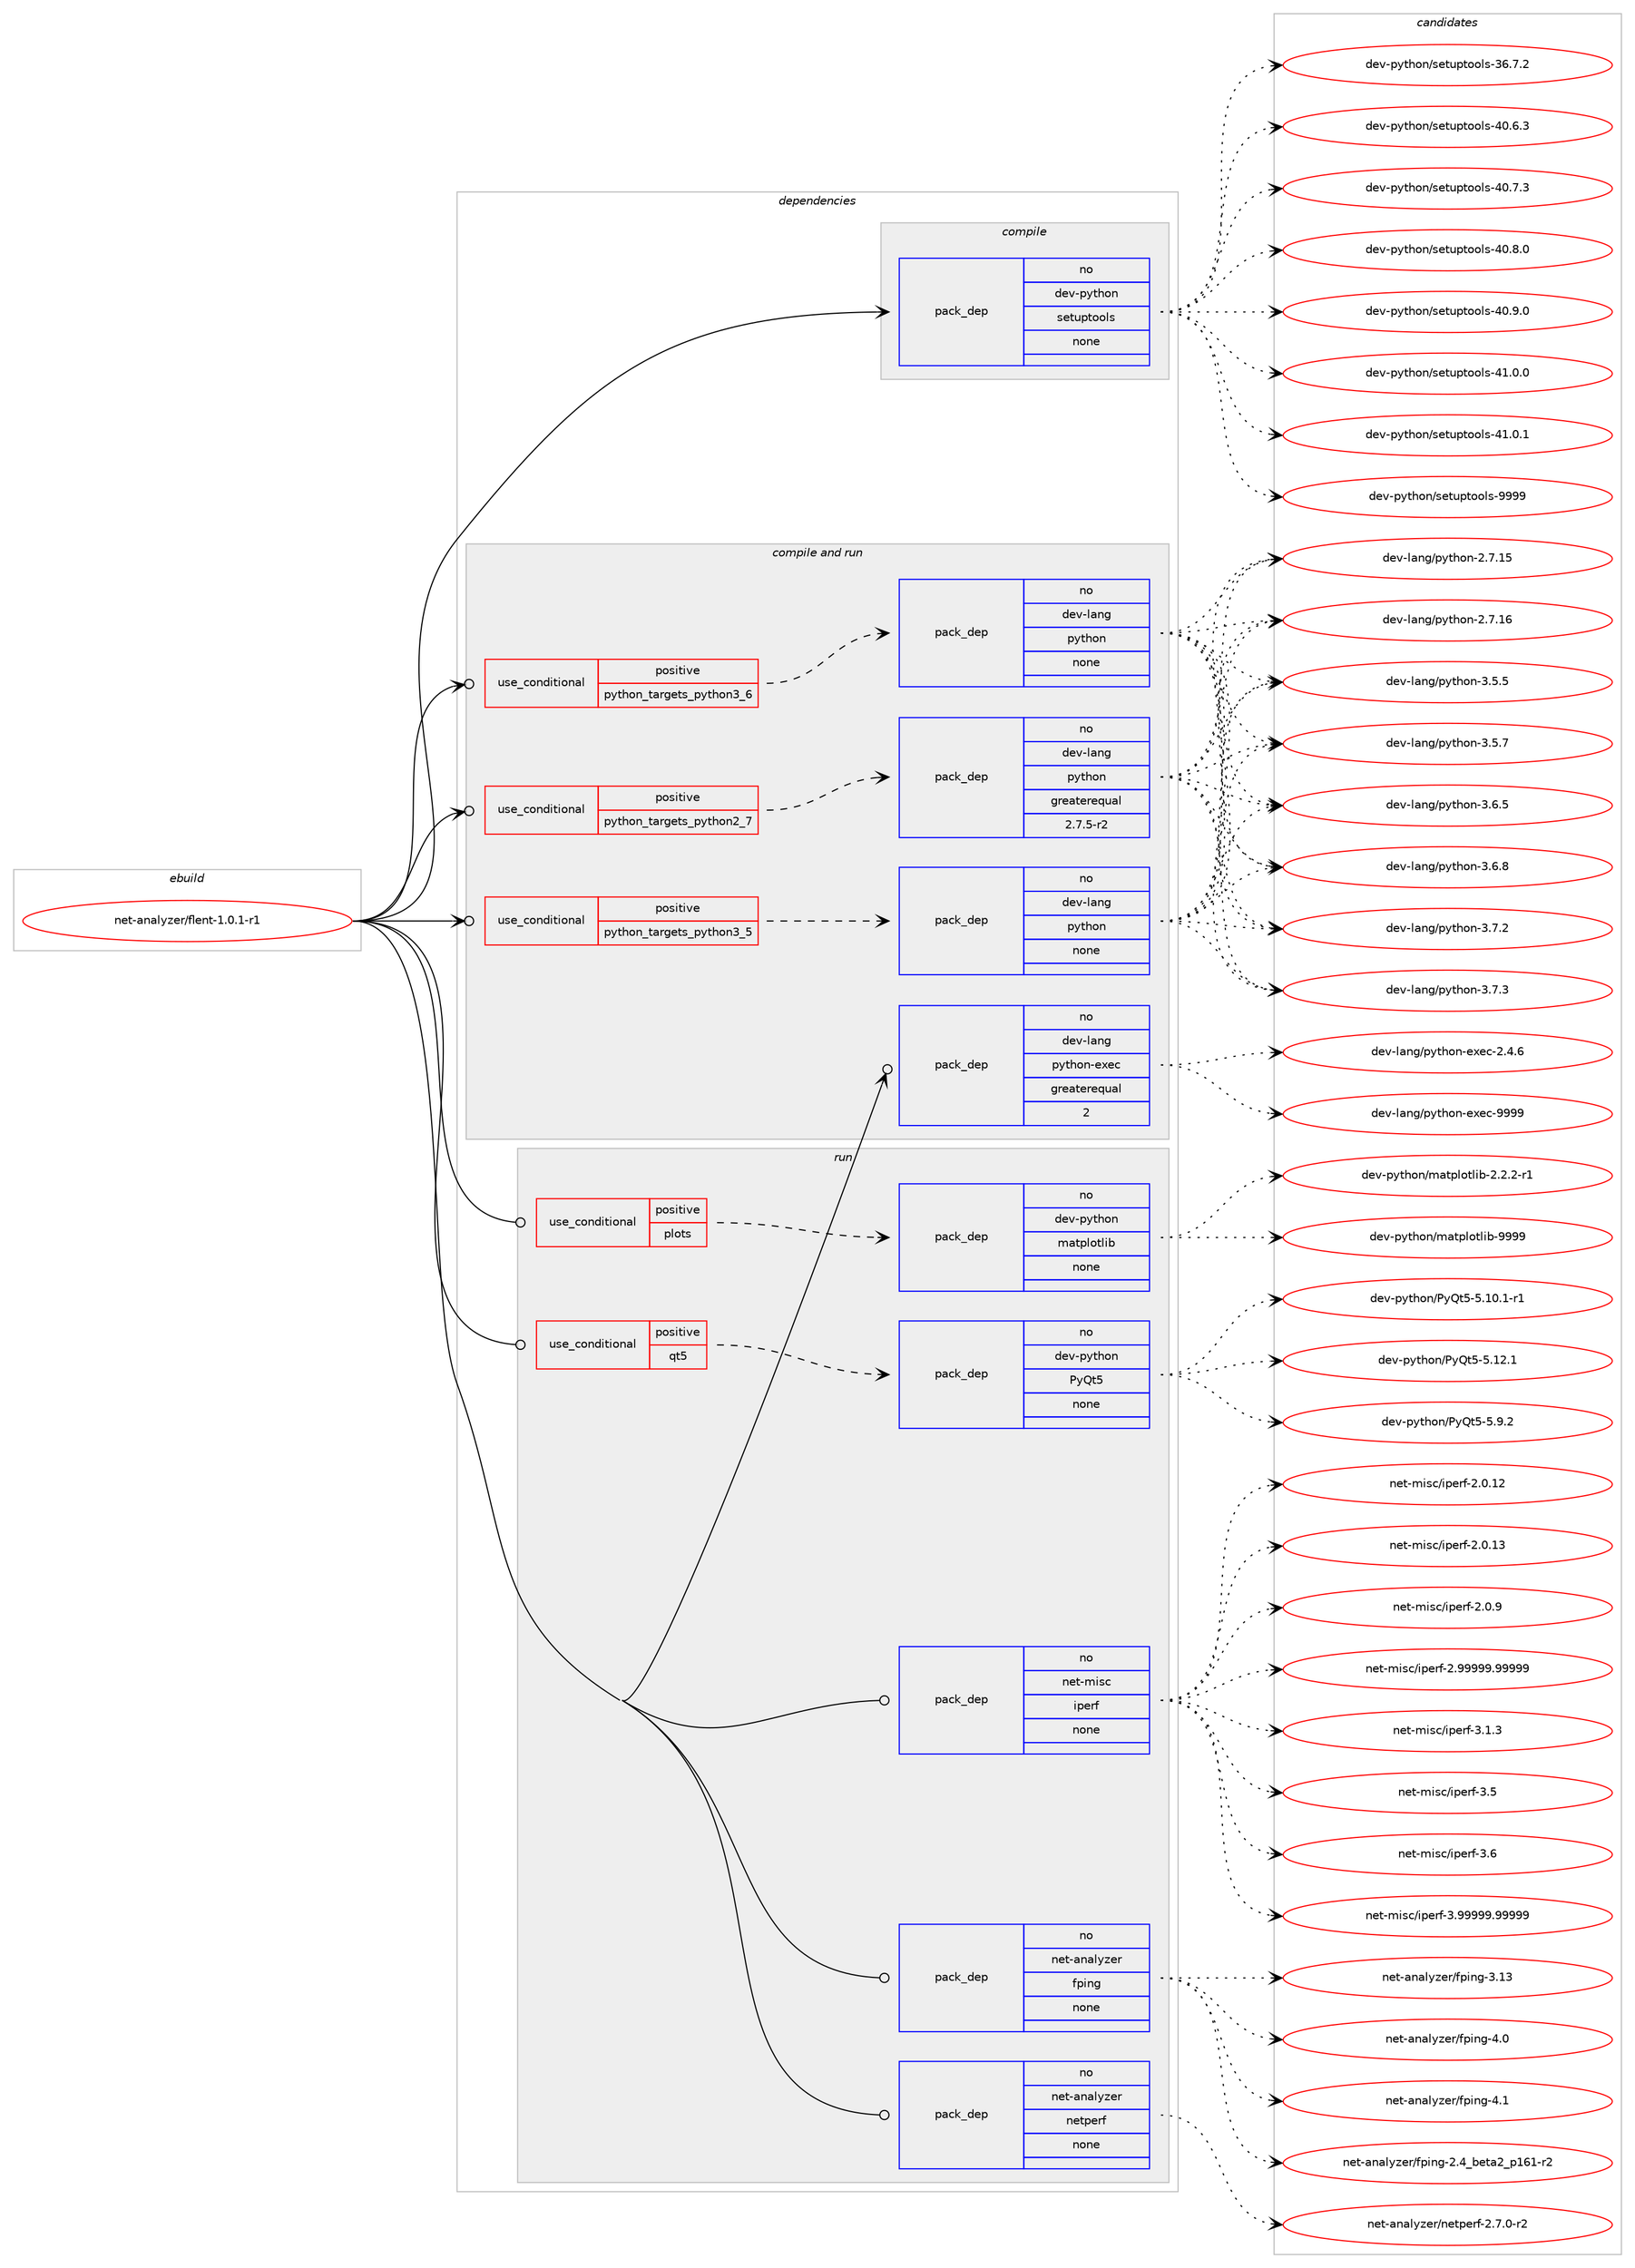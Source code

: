 digraph prolog {

# *************
# Graph options
# *************

newrank=true;
concentrate=true;
compound=true;
graph [rankdir=LR,fontname=Helvetica,fontsize=10,ranksep=1.5];#, ranksep=2.5, nodesep=0.2];
edge  [arrowhead=vee];
node  [fontname=Helvetica,fontsize=10];

# **********
# The ebuild
# **********

subgraph cluster_leftcol {
color=gray;
rank=same;
label=<<i>ebuild</i>>;
id [label="net-analyzer/flent-1.0.1-r1", color=red, width=4, href="../net-analyzer/flent-1.0.1-r1.svg"];
}

# ****************
# The dependencies
# ****************

subgraph cluster_midcol {
color=gray;
label=<<i>dependencies</i>>;
subgraph cluster_compile {
fillcolor="#eeeeee";
style=filled;
label=<<i>compile</i>>;
subgraph pack776 {
dependency856 [label=<<TABLE BORDER="0" CELLBORDER="1" CELLSPACING="0" CELLPADDING="4" WIDTH="220"><TR><TD ROWSPAN="6" CELLPADDING="30">pack_dep</TD></TR><TR><TD WIDTH="110">no</TD></TR><TR><TD>dev-python</TD></TR><TR><TD>setuptools</TD></TR><TR><TD>none</TD></TR><TR><TD></TD></TR></TABLE>>, shape=none, color=blue];
}
id:e -> dependency856:w [weight=20,style="solid",arrowhead="vee"];
}
subgraph cluster_compileandrun {
fillcolor="#eeeeee";
style=filled;
label=<<i>compile and run</i>>;
subgraph cond68 {
dependency857 [label=<<TABLE BORDER="0" CELLBORDER="1" CELLSPACING="0" CELLPADDING="4"><TR><TD ROWSPAN="3" CELLPADDING="10">use_conditional</TD></TR><TR><TD>positive</TD></TR><TR><TD>python_targets_python2_7</TD></TR></TABLE>>, shape=none, color=red];
subgraph pack777 {
dependency858 [label=<<TABLE BORDER="0" CELLBORDER="1" CELLSPACING="0" CELLPADDING="4" WIDTH="220"><TR><TD ROWSPAN="6" CELLPADDING="30">pack_dep</TD></TR><TR><TD WIDTH="110">no</TD></TR><TR><TD>dev-lang</TD></TR><TR><TD>python</TD></TR><TR><TD>greaterequal</TD></TR><TR><TD>2.7.5-r2</TD></TR></TABLE>>, shape=none, color=blue];
}
dependency857:e -> dependency858:w [weight=20,style="dashed",arrowhead="vee"];
}
id:e -> dependency857:w [weight=20,style="solid",arrowhead="odotvee"];
subgraph cond69 {
dependency859 [label=<<TABLE BORDER="0" CELLBORDER="1" CELLSPACING="0" CELLPADDING="4"><TR><TD ROWSPAN="3" CELLPADDING="10">use_conditional</TD></TR><TR><TD>positive</TD></TR><TR><TD>python_targets_python3_5</TD></TR></TABLE>>, shape=none, color=red];
subgraph pack778 {
dependency860 [label=<<TABLE BORDER="0" CELLBORDER="1" CELLSPACING="0" CELLPADDING="4" WIDTH="220"><TR><TD ROWSPAN="6" CELLPADDING="30">pack_dep</TD></TR><TR><TD WIDTH="110">no</TD></TR><TR><TD>dev-lang</TD></TR><TR><TD>python</TD></TR><TR><TD>none</TD></TR><TR><TD></TD></TR></TABLE>>, shape=none, color=blue];
}
dependency859:e -> dependency860:w [weight=20,style="dashed",arrowhead="vee"];
}
id:e -> dependency859:w [weight=20,style="solid",arrowhead="odotvee"];
subgraph cond70 {
dependency861 [label=<<TABLE BORDER="0" CELLBORDER="1" CELLSPACING="0" CELLPADDING="4"><TR><TD ROWSPAN="3" CELLPADDING="10">use_conditional</TD></TR><TR><TD>positive</TD></TR><TR><TD>python_targets_python3_6</TD></TR></TABLE>>, shape=none, color=red];
subgraph pack779 {
dependency862 [label=<<TABLE BORDER="0" CELLBORDER="1" CELLSPACING="0" CELLPADDING="4" WIDTH="220"><TR><TD ROWSPAN="6" CELLPADDING="30">pack_dep</TD></TR><TR><TD WIDTH="110">no</TD></TR><TR><TD>dev-lang</TD></TR><TR><TD>python</TD></TR><TR><TD>none</TD></TR><TR><TD></TD></TR></TABLE>>, shape=none, color=blue];
}
dependency861:e -> dependency862:w [weight=20,style="dashed",arrowhead="vee"];
}
id:e -> dependency861:w [weight=20,style="solid",arrowhead="odotvee"];
subgraph pack780 {
dependency863 [label=<<TABLE BORDER="0" CELLBORDER="1" CELLSPACING="0" CELLPADDING="4" WIDTH="220"><TR><TD ROWSPAN="6" CELLPADDING="30">pack_dep</TD></TR><TR><TD WIDTH="110">no</TD></TR><TR><TD>dev-lang</TD></TR><TR><TD>python-exec</TD></TR><TR><TD>greaterequal</TD></TR><TR><TD>2</TD></TR></TABLE>>, shape=none, color=blue];
}
id:e -> dependency863:w [weight=20,style="solid",arrowhead="odotvee"];
}
subgraph cluster_run {
fillcolor="#eeeeee";
style=filled;
label=<<i>run</i>>;
subgraph cond71 {
dependency864 [label=<<TABLE BORDER="0" CELLBORDER="1" CELLSPACING="0" CELLPADDING="4"><TR><TD ROWSPAN="3" CELLPADDING="10">use_conditional</TD></TR><TR><TD>positive</TD></TR><TR><TD>plots</TD></TR></TABLE>>, shape=none, color=red];
subgraph pack781 {
dependency865 [label=<<TABLE BORDER="0" CELLBORDER="1" CELLSPACING="0" CELLPADDING="4" WIDTH="220"><TR><TD ROWSPAN="6" CELLPADDING="30">pack_dep</TD></TR><TR><TD WIDTH="110">no</TD></TR><TR><TD>dev-python</TD></TR><TR><TD>matplotlib</TD></TR><TR><TD>none</TD></TR><TR><TD></TD></TR></TABLE>>, shape=none, color=blue];
}
dependency864:e -> dependency865:w [weight=20,style="dashed",arrowhead="vee"];
}
id:e -> dependency864:w [weight=20,style="solid",arrowhead="odot"];
subgraph cond72 {
dependency866 [label=<<TABLE BORDER="0" CELLBORDER="1" CELLSPACING="0" CELLPADDING="4"><TR><TD ROWSPAN="3" CELLPADDING="10">use_conditional</TD></TR><TR><TD>positive</TD></TR><TR><TD>qt5</TD></TR></TABLE>>, shape=none, color=red];
subgraph pack782 {
dependency867 [label=<<TABLE BORDER="0" CELLBORDER="1" CELLSPACING="0" CELLPADDING="4" WIDTH="220"><TR><TD ROWSPAN="6" CELLPADDING="30">pack_dep</TD></TR><TR><TD WIDTH="110">no</TD></TR><TR><TD>dev-python</TD></TR><TR><TD>PyQt5</TD></TR><TR><TD>none</TD></TR><TR><TD></TD></TR></TABLE>>, shape=none, color=blue];
}
dependency866:e -> dependency867:w [weight=20,style="dashed",arrowhead="vee"];
}
id:e -> dependency866:w [weight=20,style="solid",arrowhead="odot"];
subgraph pack783 {
dependency868 [label=<<TABLE BORDER="0" CELLBORDER="1" CELLSPACING="0" CELLPADDING="4" WIDTH="220"><TR><TD ROWSPAN="6" CELLPADDING="30">pack_dep</TD></TR><TR><TD WIDTH="110">no</TD></TR><TR><TD>net-analyzer</TD></TR><TR><TD>fping</TD></TR><TR><TD>none</TD></TR><TR><TD></TD></TR></TABLE>>, shape=none, color=blue];
}
id:e -> dependency868:w [weight=20,style="solid",arrowhead="odot"];
subgraph pack784 {
dependency869 [label=<<TABLE BORDER="0" CELLBORDER="1" CELLSPACING="0" CELLPADDING="4" WIDTH="220"><TR><TD ROWSPAN="6" CELLPADDING="30">pack_dep</TD></TR><TR><TD WIDTH="110">no</TD></TR><TR><TD>net-analyzer</TD></TR><TR><TD>netperf</TD></TR><TR><TD>none</TD></TR><TR><TD></TD></TR></TABLE>>, shape=none, color=blue];
}
id:e -> dependency869:w [weight=20,style="solid",arrowhead="odot"];
subgraph pack785 {
dependency870 [label=<<TABLE BORDER="0" CELLBORDER="1" CELLSPACING="0" CELLPADDING="4" WIDTH="220"><TR><TD ROWSPAN="6" CELLPADDING="30">pack_dep</TD></TR><TR><TD WIDTH="110">no</TD></TR><TR><TD>net-misc</TD></TR><TR><TD>iperf</TD></TR><TR><TD>none</TD></TR><TR><TD></TD></TR></TABLE>>, shape=none, color=blue];
}
id:e -> dependency870:w [weight=20,style="solid",arrowhead="odot"];
}
}

# **************
# The candidates
# **************

subgraph cluster_choices {
rank=same;
color=gray;
label=<<i>candidates</i>>;

subgraph choice776 {
color=black;
nodesep=1;
choice100101118451121211161041111104711510111611711211611111110811545515446554650 [label="dev-python/setuptools-36.7.2", color=red, width=4,href="../dev-python/setuptools-36.7.2.svg"];
choice100101118451121211161041111104711510111611711211611111110811545524846544651 [label="dev-python/setuptools-40.6.3", color=red, width=4,href="../dev-python/setuptools-40.6.3.svg"];
choice100101118451121211161041111104711510111611711211611111110811545524846554651 [label="dev-python/setuptools-40.7.3", color=red, width=4,href="../dev-python/setuptools-40.7.3.svg"];
choice100101118451121211161041111104711510111611711211611111110811545524846564648 [label="dev-python/setuptools-40.8.0", color=red, width=4,href="../dev-python/setuptools-40.8.0.svg"];
choice100101118451121211161041111104711510111611711211611111110811545524846574648 [label="dev-python/setuptools-40.9.0", color=red, width=4,href="../dev-python/setuptools-40.9.0.svg"];
choice100101118451121211161041111104711510111611711211611111110811545524946484648 [label="dev-python/setuptools-41.0.0", color=red, width=4,href="../dev-python/setuptools-41.0.0.svg"];
choice100101118451121211161041111104711510111611711211611111110811545524946484649 [label="dev-python/setuptools-41.0.1", color=red, width=4,href="../dev-python/setuptools-41.0.1.svg"];
choice10010111845112121116104111110471151011161171121161111111081154557575757 [label="dev-python/setuptools-9999", color=red, width=4,href="../dev-python/setuptools-9999.svg"];
dependency856:e -> choice100101118451121211161041111104711510111611711211611111110811545515446554650:w [style=dotted,weight="100"];
dependency856:e -> choice100101118451121211161041111104711510111611711211611111110811545524846544651:w [style=dotted,weight="100"];
dependency856:e -> choice100101118451121211161041111104711510111611711211611111110811545524846554651:w [style=dotted,weight="100"];
dependency856:e -> choice100101118451121211161041111104711510111611711211611111110811545524846564648:w [style=dotted,weight="100"];
dependency856:e -> choice100101118451121211161041111104711510111611711211611111110811545524846574648:w [style=dotted,weight="100"];
dependency856:e -> choice100101118451121211161041111104711510111611711211611111110811545524946484648:w [style=dotted,weight="100"];
dependency856:e -> choice100101118451121211161041111104711510111611711211611111110811545524946484649:w [style=dotted,weight="100"];
dependency856:e -> choice10010111845112121116104111110471151011161171121161111111081154557575757:w [style=dotted,weight="100"];
}
subgraph choice777 {
color=black;
nodesep=1;
choice10010111845108971101034711212111610411111045504655464953 [label="dev-lang/python-2.7.15", color=red, width=4,href="../dev-lang/python-2.7.15.svg"];
choice10010111845108971101034711212111610411111045504655464954 [label="dev-lang/python-2.7.16", color=red, width=4,href="../dev-lang/python-2.7.16.svg"];
choice100101118451089711010347112121116104111110455146534653 [label="dev-lang/python-3.5.5", color=red, width=4,href="../dev-lang/python-3.5.5.svg"];
choice100101118451089711010347112121116104111110455146534655 [label="dev-lang/python-3.5.7", color=red, width=4,href="../dev-lang/python-3.5.7.svg"];
choice100101118451089711010347112121116104111110455146544653 [label="dev-lang/python-3.6.5", color=red, width=4,href="../dev-lang/python-3.6.5.svg"];
choice100101118451089711010347112121116104111110455146544656 [label="dev-lang/python-3.6.8", color=red, width=4,href="../dev-lang/python-3.6.8.svg"];
choice100101118451089711010347112121116104111110455146554650 [label="dev-lang/python-3.7.2", color=red, width=4,href="../dev-lang/python-3.7.2.svg"];
choice100101118451089711010347112121116104111110455146554651 [label="dev-lang/python-3.7.3", color=red, width=4,href="../dev-lang/python-3.7.3.svg"];
dependency858:e -> choice10010111845108971101034711212111610411111045504655464953:w [style=dotted,weight="100"];
dependency858:e -> choice10010111845108971101034711212111610411111045504655464954:w [style=dotted,weight="100"];
dependency858:e -> choice100101118451089711010347112121116104111110455146534653:w [style=dotted,weight="100"];
dependency858:e -> choice100101118451089711010347112121116104111110455146534655:w [style=dotted,weight="100"];
dependency858:e -> choice100101118451089711010347112121116104111110455146544653:w [style=dotted,weight="100"];
dependency858:e -> choice100101118451089711010347112121116104111110455146544656:w [style=dotted,weight="100"];
dependency858:e -> choice100101118451089711010347112121116104111110455146554650:w [style=dotted,weight="100"];
dependency858:e -> choice100101118451089711010347112121116104111110455146554651:w [style=dotted,weight="100"];
}
subgraph choice778 {
color=black;
nodesep=1;
choice10010111845108971101034711212111610411111045504655464953 [label="dev-lang/python-2.7.15", color=red, width=4,href="../dev-lang/python-2.7.15.svg"];
choice10010111845108971101034711212111610411111045504655464954 [label="dev-lang/python-2.7.16", color=red, width=4,href="../dev-lang/python-2.7.16.svg"];
choice100101118451089711010347112121116104111110455146534653 [label="dev-lang/python-3.5.5", color=red, width=4,href="../dev-lang/python-3.5.5.svg"];
choice100101118451089711010347112121116104111110455146534655 [label="dev-lang/python-3.5.7", color=red, width=4,href="../dev-lang/python-3.5.7.svg"];
choice100101118451089711010347112121116104111110455146544653 [label="dev-lang/python-3.6.5", color=red, width=4,href="../dev-lang/python-3.6.5.svg"];
choice100101118451089711010347112121116104111110455146544656 [label="dev-lang/python-3.6.8", color=red, width=4,href="../dev-lang/python-3.6.8.svg"];
choice100101118451089711010347112121116104111110455146554650 [label="dev-lang/python-3.7.2", color=red, width=4,href="../dev-lang/python-3.7.2.svg"];
choice100101118451089711010347112121116104111110455146554651 [label="dev-lang/python-3.7.3", color=red, width=4,href="../dev-lang/python-3.7.3.svg"];
dependency860:e -> choice10010111845108971101034711212111610411111045504655464953:w [style=dotted,weight="100"];
dependency860:e -> choice10010111845108971101034711212111610411111045504655464954:w [style=dotted,weight="100"];
dependency860:e -> choice100101118451089711010347112121116104111110455146534653:w [style=dotted,weight="100"];
dependency860:e -> choice100101118451089711010347112121116104111110455146534655:w [style=dotted,weight="100"];
dependency860:e -> choice100101118451089711010347112121116104111110455146544653:w [style=dotted,weight="100"];
dependency860:e -> choice100101118451089711010347112121116104111110455146544656:w [style=dotted,weight="100"];
dependency860:e -> choice100101118451089711010347112121116104111110455146554650:w [style=dotted,weight="100"];
dependency860:e -> choice100101118451089711010347112121116104111110455146554651:w [style=dotted,weight="100"];
}
subgraph choice779 {
color=black;
nodesep=1;
choice10010111845108971101034711212111610411111045504655464953 [label="dev-lang/python-2.7.15", color=red, width=4,href="../dev-lang/python-2.7.15.svg"];
choice10010111845108971101034711212111610411111045504655464954 [label="dev-lang/python-2.7.16", color=red, width=4,href="../dev-lang/python-2.7.16.svg"];
choice100101118451089711010347112121116104111110455146534653 [label="dev-lang/python-3.5.5", color=red, width=4,href="../dev-lang/python-3.5.5.svg"];
choice100101118451089711010347112121116104111110455146534655 [label="dev-lang/python-3.5.7", color=red, width=4,href="../dev-lang/python-3.5.7.svg"];
choice100101118451089711010347112121116104111110455146544653 [label="dev-lang/python-3.6.5", color=red, width=4,href="../dev-lang/python-3.6.5.svg"];
choice100101118451089711010347112121116104111110455146544656 [label="dev-lang/python-3.6.8", color=red, width=4,href="../dev-lang/python-3.6.8.svg"];
choice100101118451089711010347112121116104111110455146554650 [label="dev-lang/python-3.7.2", color=red, width=4,href="../dev-lang/python-3.7.2.svg"];
choice100101118451089711010347112121116104111110455146554651 [label="dev-lang/python-3.7.3", color=red, width=4,href="../dev-lang/python-3.7.3.svg"];
dependency862:e -> choice10010111845108971101034711212111610411111045504655464953:w [style=dotted,weight="100"];
dependency862:e -> choice10010111845108971101034711212111610411111045504655464954:w [style=dotted,weight="100"];
dependency862:e -> choice100101118451089711010347112121116104111110455146534653:w [style=dotted,weight="100"];
dependency862:e -> choice100101118451089711010347112121116104111110455146534655:w [style=dotted,weight="100"];
dependency862:e -> choice100101118451089711010347112121116104111110455146544653:w [style=dotted,weight="100"];
dependency862:e -> choice100101118451089711010347112121116104111110455146544656:w [style=dotted,weight="100"];
dependency862:e -> choice100101118451089711010347112121116104111110455146554650:w [style=dotted,weight="100"];
dependency862:e -> choice100101118451089711010347112121116104111110455146554651:w [style=dotted,weight="100"];
}
subgraph choice780 {
color=black;
nodesep=1;
choice1001011184510897110103471121211161041111104510112010199455046524654 [label="dev-lang/python-exec-2.4.6", color=red, width=4,href="../dev-lang/python-exec-2.4.6.svg"];
choice10010111845108971101034711212111610411111045101120101994557575757 [label="dev-lang/python-exec-9999", color=red, width=4,href="../dev-lang/python-exec-9999.svg"];
dependency863:e -> choice1001011184510897110103471121211161041111104510112010199455046524654:w [style=dotted,weight="100"];
dependency863:e -> choice10010111845108971101034711212111610411111045101120101994557575757:w [style=dotted,weight="100"];
}
subgraph choice781 {
color=black;
nodesep=1;
choice100101118451121211161041111104710997116112108111116108105984550465046504511449 [label="dev-python/matplotlib-2.2.2-r1", color=red, width=4,href="../dev-python/matplotlib-2.2.2-r1.svg"];
choice100101118451121211161041111104710997116112108111116108105984557575757 [label="dev-python/matplotlib-9999", color=red, width=4,href="../dev-python/matplotlib-9999.svg"];
dependency865:e -> choice100101118451121211161041111104710997116112108111116108105984550465046504511449:w [style=dotted,weight="100"];
dependency865:e -> choice100101118451121211161041111104710997116112108111116108105984557575757:w [style=dotted,weight="100"];
}
subgraph choice782 {
color=black;
nodesep=1;
choice1001011184511212111610411111047801218111653455346494846494511449 [label="dev-python/PyQt5-5.10.1-r1", color=red, width=4,href="../dev-python/PyQt5-5.10.1-r1.svg"];
choice100101118451121211161041111104780121811165345534649504649 [label="dev-python/PyQt5-5.12.1", color=red, width=4,href="../dev-python/PyQt5-5.12.1.svg"];
choice1001011184511212111610411111047801218111653455346574650 [label="dev-python/PyQt5-5.9.2", color=red, width=4,href="../dev-python/PyQt5-5.9.2.svg"];
dependency867:e -> choice1001011184511212111610411111047801218111653455346494846494511449:w [style=dotted,weight="100"];
dependency867:e -> choice100101118451121211161041111104780121811165345534649504649:w [style=dotted,weight="100"];
dependency867:e -> choice1001011184511212111610411111047801218111653455346574650:w [style=dotted,weight="100"];
}
subgraph choice783 {
color=black;
nodesep=1;
choice110101116459711097108121122101114471021121051101034550465295981011169750951124954494511450 [label="net-analyzer/fping-2.4_beta2_p161-r2", color=red, width=4,href="../net-analyzer/fping-2.4_beta2_p161-r2.svg"];
choice110101116459711097108121122101114471021121051101034551464951 [label="net-analyzer/fping-3.13", color=red, width=4,href="../net-analyzer/fping-3.13.svg"];
choice1101011164597110971081211221011144710211210511010345524648 [label="net-analyzer/fping-4.0", color=red, width=4,href="../net-analyzer/fping-4.0.svg"];
choice1101011164597110971081211221011144710211210511010345524649 [label="net-analyzer/fping-4.1", color=red, width=4,href="../net-analyzer/fping-4.1.svg"];
dependency868:e -> choice110101116459711097108121122101114471021121051101034550465295981011169750951124954494511450:w [style=dotted,weight="100"];
dependency868:e -> choice110101116459711097108121122101114471021121051101034551464951:w [style=dotted,weight="100"];
dependency868:e -> choice1101011164597110971081211221011144710211210511010345524648:w [style=dotted,weight="100"];
dependency868:e -> choice1101011164597110971081211221011144710211210511010345524649:w [style=dotted,weight="100"];
}
subgraph choice784 {
color=black;
nodesep=1;
choice110101116459711097108121122101114471101011161121011141024550465546484511450 [label="net-analyzer/netperf-2.7.0-r2", color=red, width=4,href="../net-analyzer/netperf-2.7.0-r2.svg"];
dependency869:e -> choice110101116459711097108121122101114471101011161121011141024550465546484511450:w [style=dotted,weight="100"];
}
subgraph choice785 {
color=black;
nodesep=1;
choice11010111645109105115994710511210111410245504648464950 [label="net-misc/iperf-2.0.12", color=red, width=4,href="../net-misc/iperf-2.0.12.svg"];
choice11010111645109105115994710511210111410245504648464951 [label="net-misc/iperf-2.0.13", color=red, width=4,href="../net-misc/iperf-2.0.13.svg"];
choice110101116451091051159947105112101114102455046484657 [label="net-misc/iperf-2.0.9", color=red, width=4,href="../net-misc/iperf-2.0.9.svg"];
choice1101011164510910511599471051121011141024550465757575757465757575757 [label="net-misc/iperf-2.99999.99999", color=red, width=4,href="../net-misc/iperf-2.99999.99999.svg"];
choice110101116451091051159947105112101114102455146494651 [label="net-misc/iperf-3.1.3", color=red, width=4,href="../net-misc/iperf-3.1.3.svg"];
choice11010111645109105115994710511210111410245514653 [label="net-misc/iperf-3.5", color=red, width=4,href="../net-misc/iperf-3.5.svg"];
choice11010111645109105115994710511210111410245514654 [label="net-misc/iperf-3.6", color=red, width=4,href="../net-misc/iperf-3.6.svg"];
choice1101011164510910511599471051121011141024551465757575757465757575757 [label="net-misc/iperf-3.99999.99999", color=red, width=4,href="../net-misc/iperf-3.99999.99999.svg"];
dependency870:e -> choice11010111645109105115994710511210111410245504648464950:w [style=dotted,weight="100"];
dependency870:e -> choice11010111645109105115994710511210111410245504648464951:w [style=dotted,weight="100"];
dependency870:e -> choice110101116451091051159947105112101114102455046484657:w [style=dotted,weight="100"];
dependency870:e -> choice1101011164510910511599471051121011141024550465757575757465757575757:w [style=dotted,weight="100"];
dependency870:e -> choice110101116451091051159947105112101114102455146494651:w [style=dotted,weight="100"];
dependency870:e -> choice11010111645109105115994710511210111410245514653:w [style=dotted,weight="100"];
dependency870:e -> choice11010111645109105115994710511210111410245514654:w [style=dotted,weight="100"];
dependency870:e -> choice1101011164510910511599471051121011141024551465757575757465757575757:w [style=dotted,weight="100"];
}
}

}
